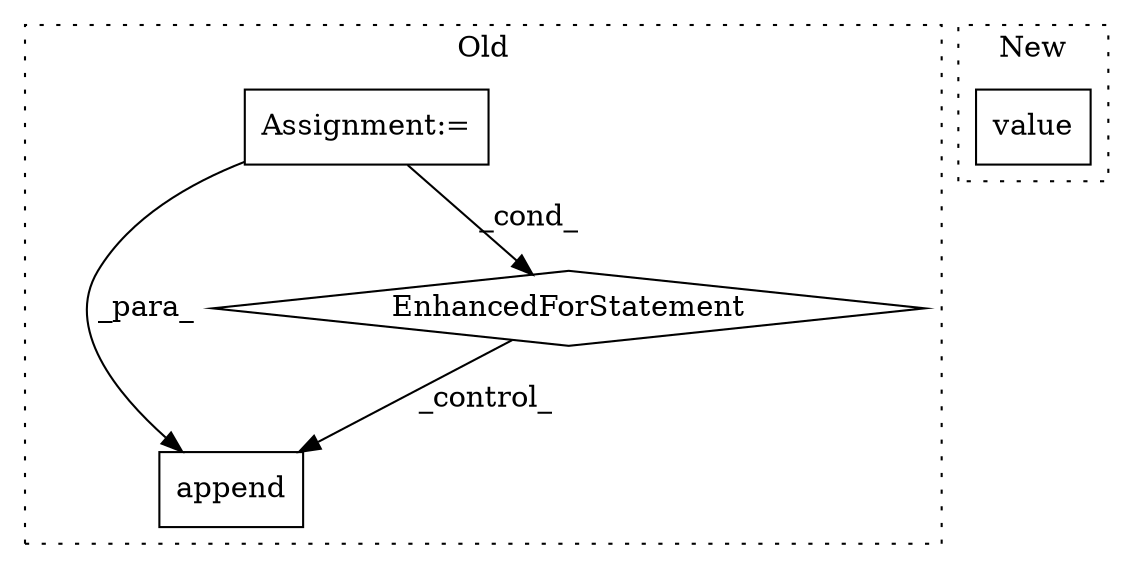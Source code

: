 digraph G {
subgraph cluster0 {
1 [label="append" a="32" s="2956,3010" l="7,1" shape="box"];
3 [label="EnhancedForStatement" a="70" s="2858,2938" l="57,2" shape="diamond"];
4 [label="Assignment:=" a="7" s="2259" l="1" shape="box"];
label = "Old";
style="dotted";
}
subgraph cluster1 {
2 [label="value" a="32" s="2337" l="7" shape="box"];
label = "New";
style="dotted";
}
3 -> 1 [label="_control_"];
4 -> 1 [label="_para_"];
4 -> 3 [label="_cond_"];
}